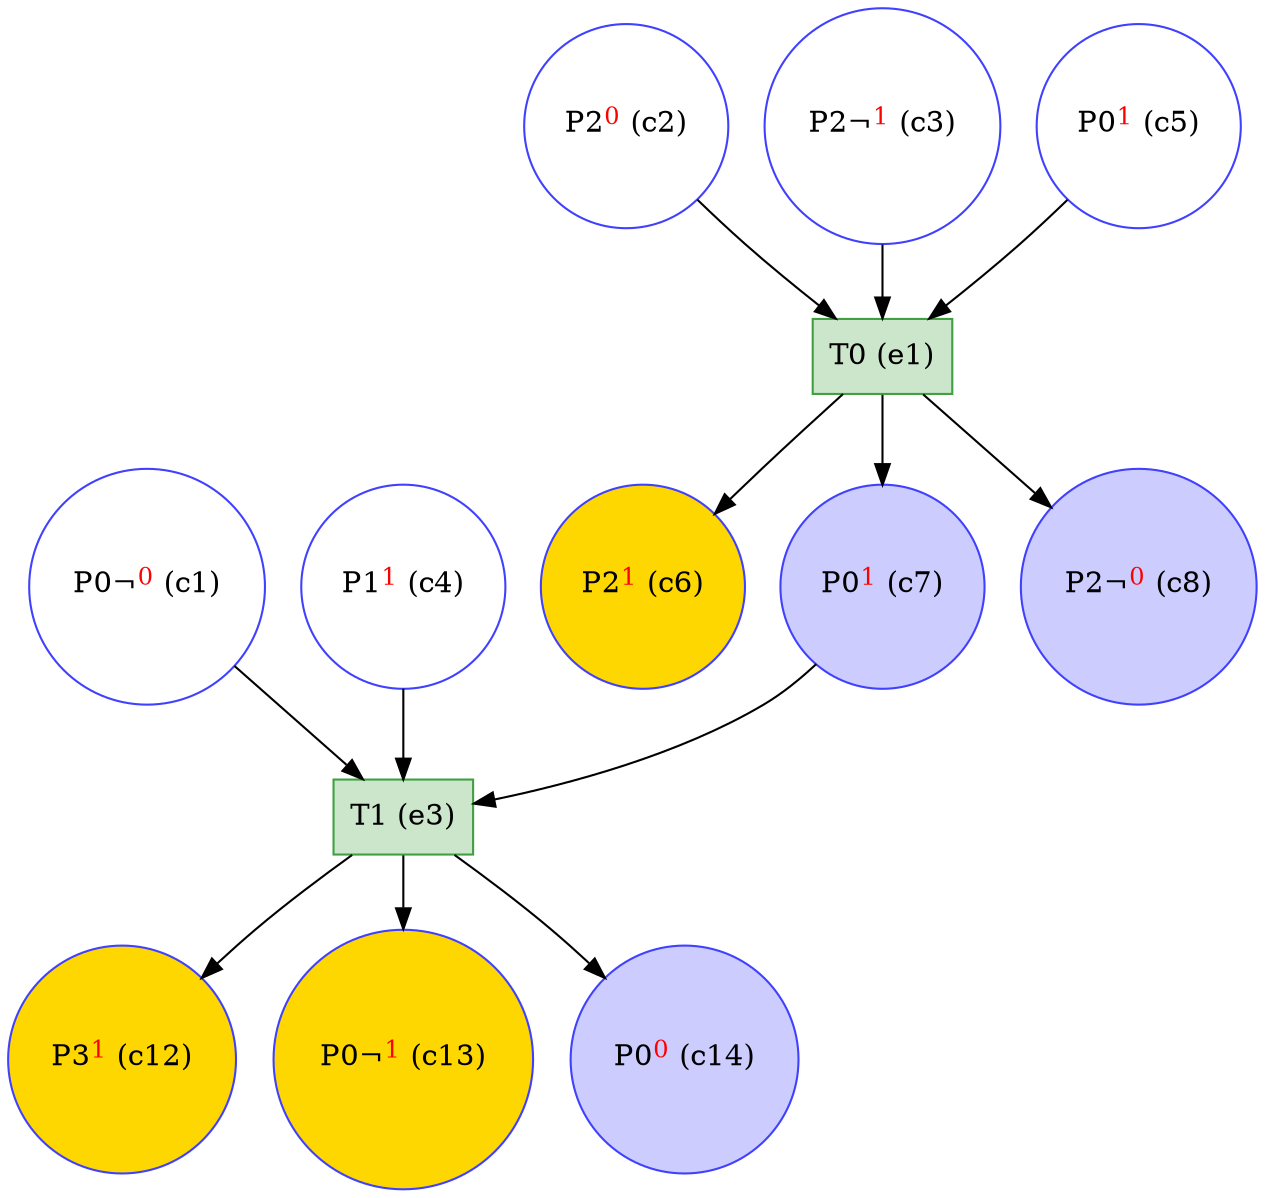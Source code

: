 digraph test {
  c1 -> e3;
  c2 -> e1;
  c3 -> e1;
  c4 -> e3;
  c5 -> e1;
  e1 -> c6;
  e1 -> c7;
  c7 -> e3;
  e1 -> c8;
  e3 -> c12;
  e3 -> c13;
  e3 -> c14;
  c1 [color="#4040ff" fillcolor="transparent" label= <P0¬<FONT COLOR="red"><SUP>0</SUP></FONT>&nbsp;(c1)> shape=circle style=filled];
  c2 [color="#4040ff" fillcolor="transparent" label= <P2<FONT COLOR="red"><SUP>0</SUP></FONT>&nbsp;(c2)> shape=circle style=filled];
  c3 [color="#4040ff" fillcolor="transparent" label= <P2¬<FONT COLOR="red"><SUP>1</SUP></FONT>&nbsp;(c3)> shape=circle style=filled];
  c4 [color="#4040ff" fillcolor="transparent" label= <P1<FONT COLOR="red"><SUP>1</SUP></FONT>&nbsp;(c4)> shape=circle style=filled];
  c5 [color="#4040ff" fillcolor="transparent" label= <P0<FONT COLOR="red"><SUP>1</SUP></FONT>&nbsp;(c5)> shape=circle style=filled];
  c6 [color="#4040ff" fillcolor="gold" label= <P2<FONT COLOR="red"><SUP>1</SUP></FONT>&nbsp;(c6)> shape=circle style=filled];
  c7 [color="#4040ff" fillcolor="#ccccff" label= <P0<FONT COLOR="red"><SUP>1</SUP></FONT>&nbsp;(c7)> shape=circle style=filled];
  c8 [color="#4040ff" fillcolor="#ccccff" label= <P2¬<FONT COLOR="red"><SUP>0</SUP></FONT>&nbsp;(c8)> shape=circle style=filled];
  c12 [color="#4040ff" fillcolor="gold" label= <P3<FONT COLOR="red"><SUP>1</SUP></FONT>&nbsp;(c12)> shape=circle style=filled];
  c13 [color="#4040ff" fillcolor="gold" label= <P0¬<FONT COLOR="red"><SUP>1</SUP></FONT>&nbsp;(c13)> shape=circle style=filled];
  c14 [color="#4040ff" fillcolor="#ccccff" label= <P0<FONT COLOR="red"><SUP>0</SUP></FONT>&nbsp;(c14)> shape=circle style=filled];
  e1 [color="#409f40" fillcolor="#cce6cc" label="T0 (e1)" shape=box style=filled];
  e3 [color="#409f40" fillcolor="#cce6cc" label="T1 (e3)" shape=box style=filled];
}
